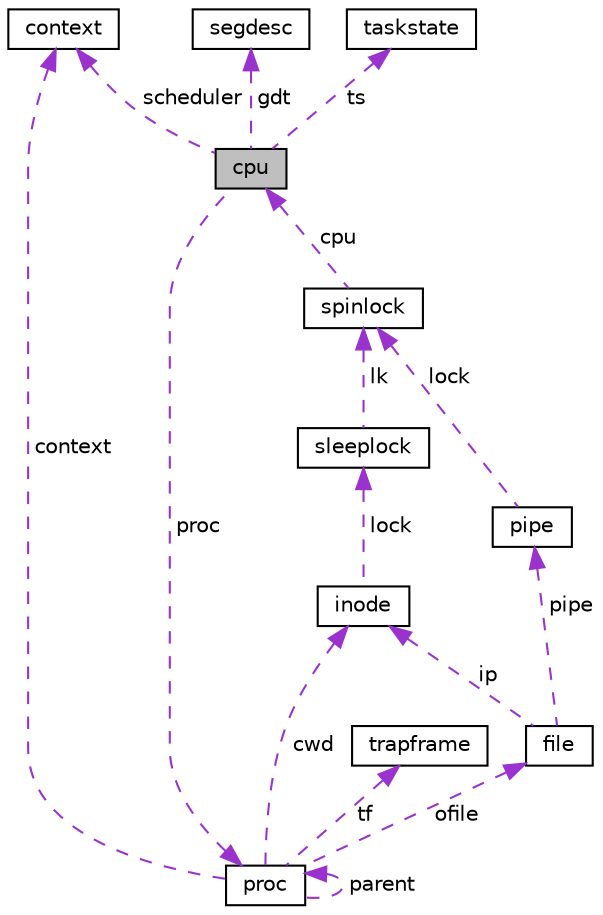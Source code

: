 digraph "cpu"
{
 // LATEX_PDF_SIZE
  edge [fontname="Helvetica",fontsize="10",labelfontname="Helvetica",labelfontsize="10"];
  node [fontname="Helvetica",fontsize="10",shape=record];
  Node1 [label="cpu",height=0.2,width=0.4,color="black", fillcolor="grey75", style="filled", fontcolor="black",tooltip=" "];
  Node2 -> Node1 [dir="back",color="darkorchid3",fontsize="10",style="dashed",label=" gdt" ];
  Node2 [label="segdesc",height=0.2,width=0.4,color="black", fillcolor="white", style="filled",URL="$d8/d3e/structsegdesc.html",tooltip=" "];
  Node3 -> Node1 [dir="back",color="darkorchid3",fontsize="10",style="dashed",label=" scheduler" ];
  Node3 [label="context",height=0.2,width=0.4,color="black", fillcolor="white", style="filled",URL="$d7/dfe/structcontext.html",tooltip=" "];
  Node4 -> Node1 [dir="back",color="darkorchid3",fontsize="10",style="dashed",label=" proc" ];
  Node4 [label="proc",height=0.2,width=0.4,color="black", fillcolor="white", style="filled",URL="$de/d48/structproc.html",tooltip=" "];
  Node5 -> Node4 [dir="back",color="darkorchid3",fontsize="10",style="dashed",label=" cwd" ];
  Node5 [label="inode",height=0.2,width=0.4,color="black", fillcolor="white", style="filled",URL="$d0/df8/structinode.html",tooltip=" "];
  Node6 -> Node5 [dir="back",color="darkorchid3",fontsize="10",style="dashed",label=" lock" ];
  Node6 [label="sleeplock",height=0.2,width=0.4,color="black", fillcolor="white", style="filled",URL="$d9/dd0/structsleeplock.html",tooltip=" "];
  Node7 -> Node6 [dir="back",color="darkorchid3",fontsize="10",style="dashed",label=" lk" ];
  Node7 [label="spinlock",height=0.2,width=0.4,color="black", fillcolor="white", style="filled",URL="$d1/d08/structspinlock.html",tooltip=" "];
  Node1 -> Node7 [dir="back",color="darkorchid3",fontsize="10",style="dashed",label=" cpu" ];
  Node3 -> Node4 [dir="back",color="darkorchid3",fontsize="10",style="dashed",label=" context" ];
  Node8 -> Node4 [dir="back",color="darkorchid3",fontsize="10",style="dashed",label=" tf" ];
  Node8 [label="trapframe",height=0.2,width=0.4,color="black", fillcolor="white", style="filled",URL="$df/d05/structtrapframe.html",tooltip=" "];
  Node4 -> Node4 [dir="back",color="darkorchid3",fontsize="10",style="dashed",label=" parent" ];
  Node9 -> Node4 [dir="back",color="darkorchid3",fontsize="10",style="dashed",label=" ofile" ];
  Node9 [label="file",height=0.2,width=0.4,color="black", fillcolor="white", style="filled",URL="$d7/d3a/structfile.html",tooltip=" "];
  Node5 -> Node9 [dir="back",color="darkorchid3",fontsize="10",style="dashed",label=" ip" ];
  Node10 -> Node9 [dir="back",color="darkorchid3",fontsize="10",style="dashed",label=" pipe" ];
  Node10 [label="pipe",height=0.2,width=0.4,color="black", fillcolor="white", style="filled",URL="$d8/d53/structpipe.html",tooltip=" "];
  Node7 -> Node10 [dir="back",color="darkorchid3",fontsize="10",style="dashed",label=" lock" ];
  Node11 -> Node1 [dir="back",color="darkorchid3",fontsize="10",style="dashed",label=" ts" ];
  Node11 [label="taskstate",height=0.2,width=0.4,color="black", fillcolor="white", style="filled",URL="$dc/dd1/structtaskstate.html",tooltip=" "];
}
